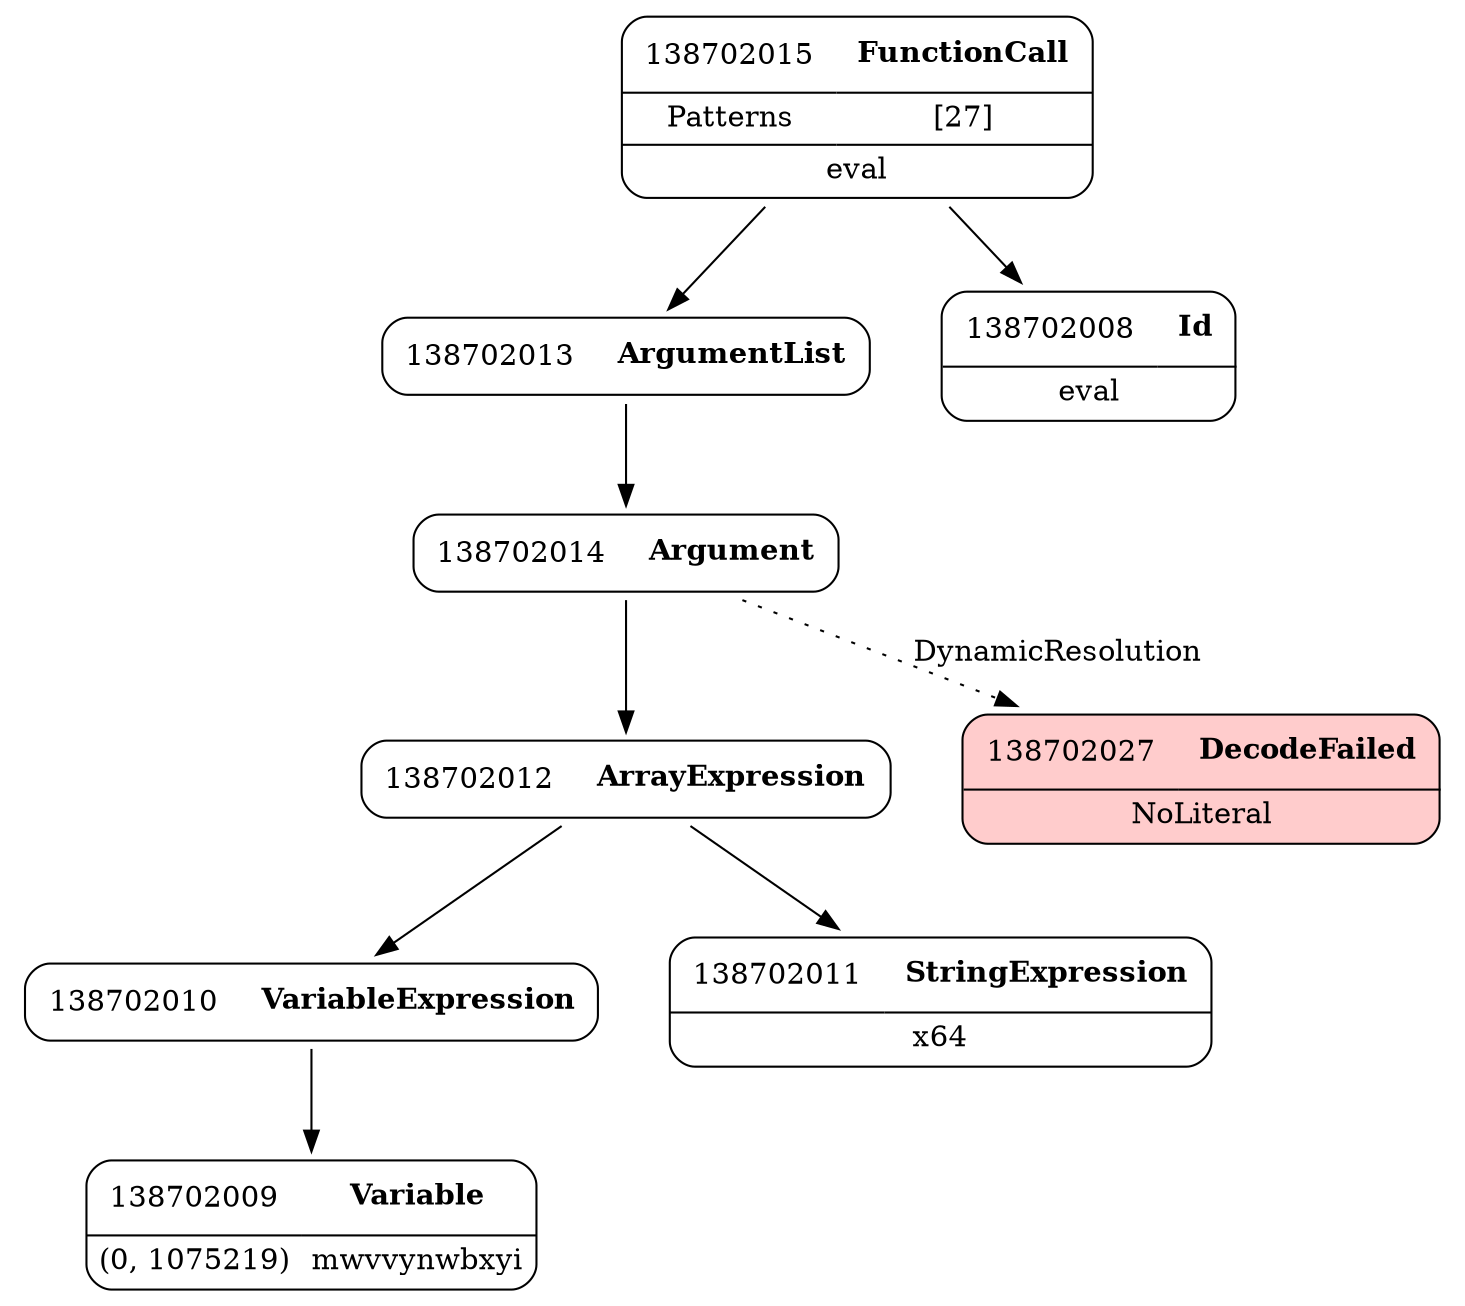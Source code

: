 digraph ast {
node [shape=none];
138702012 [label=<<TABLE border='1' cellspacing='0' cellpadding='10' style='rounded' ><TR><TD border='0'>138702012</TD><TD border='0'><B>ArrayExpression</B></TD></TR></TABLE>>];
138702012 -> 138702010 [weight=2];
138702012 -> 138702011 [weight=2];
138702013 [label=<<TABLE border='1' cellspacing='0' cellpadding='10' style='rounded' ><TR><TD border='0'>138702013</TD><TD border='0'><B>ArgumentList</B></TD></TR></TABLE>>];
138702013 -> 138702014 [weight=2];
138702014 [label=<<TABLE border='1' cellspacing='0' cellpadding='10' style='rounded' ><TR><TD border='0'>138702014</TD><TD border='0'><B>Argument</B></TD></TR></TABLE>>];
138702014 -> 138702012 [weight=2];
138702014 -> 138702027 [style=dotted,label=DynamicResolution];
138702015 [label=<<TABLE border='1' cellspacing='0' cellpadding='10' style='rounded' ><TR><TD border='0'>138702015</TD><TD border='0'><B>FunctionCall</B></TD></TR><HR/><TR><TD border='0' cellpadding='5'>Patterns</TD><TD border='0' cellpadding='5'>[27]</TD></TR><HR/><TR><TD border='0' cellpadding='5' colspan='2'>eval</TD></TR></TABLE>>];
138702015 -> 138702008 [weight=2];
138702015 -> 138702013 [weight=2];
138702008 [label=<<TABLE border='1' cellspacing='0' cellpadding='10' style='rounded' ><TR><TD border='0'>138702008</TD><TD border='0'><B>Id</B></TD></TR><HR/><TR><TD border='0' cellpadding='5' colspan='2'>eval</TD></TR></TABLE>>];
138702009 [label=<<TABLE border='1' cellspacing='0' cellpadding='10' style='rounded' ><TR><TD border='0'>138702009</TD><TD border='0'><B>Variable</B></TD></TR><HR/><TR><TD border='0' cellpadding='5'>(0, 1075219)</TD><TD border='0' cellpadding='5'>mwvvynwbxyi</TD></TR></TABLE>>];
138702010 [label=<<TABLE border='1' cellspacing='0' cellpadding='10' style='rounded' ><TR><TD border='0'>138702010</TD><TD border='0'><B>VariableExpression</B></TD></TR></TABLE>>];
138702010 -> 138702009 [weight=2];
138702011 [label=<<TABLE border='1' cellspacing='0' cellpadding='10' style='rounded' ><TR><TD border='0'>138702011</TD><TD border='0'><B>StringExpression</B></TD></TR><HR/><TR><TD border='0' cellpadding='5' colspan='2'>x64</TD></TR></TABLE>>];
138702027 [label=<<TABLE border='1' cellspacing='0' cellpadding='10' style='rounded' bgcolor='#FFCCCC' ><TR><TD border='0'>138702027</TD><TD border='0'><B>DecodeFailed</B></TD></TR><HR/><TR><TD border='0' cellpadding='5' colspan='2'>NoLiteral</TD></TR></TABLE>>];
}
